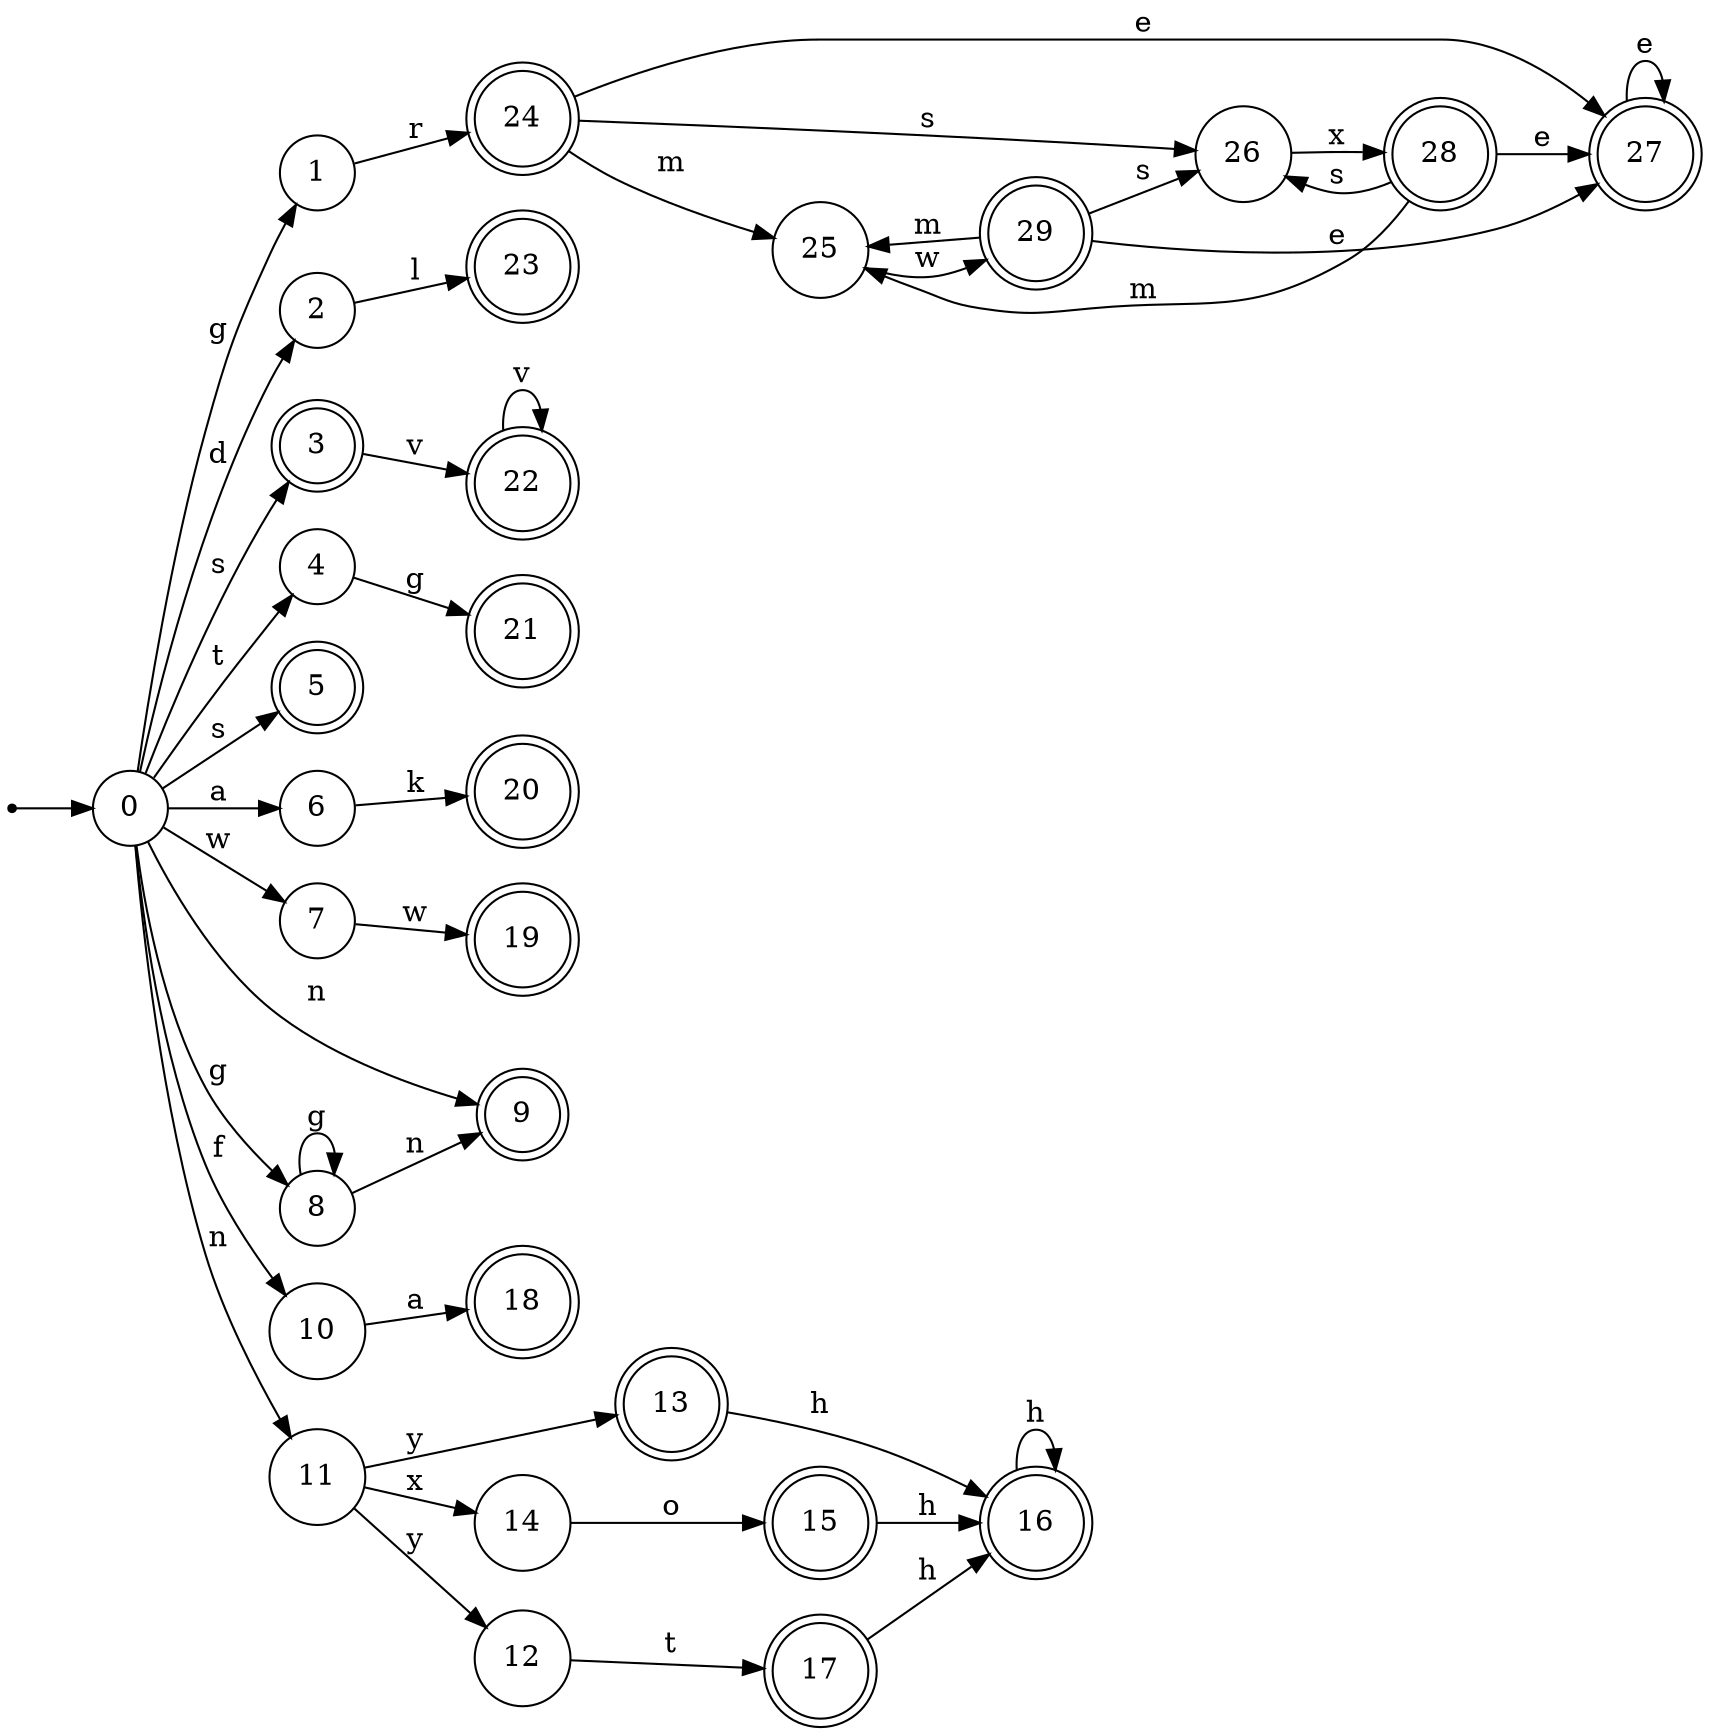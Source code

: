 digraph finite_state_machine {
rankdir=LR;
size="20,20";
node [shape = point]; "dummy0"
node [shape = circle]; "0";
"dummy0" -> "0";
node [shape = circle]; "1";
node [shape = circle]; "2";
node [shape = doublecircle]; "3";node [shape = circle]; "4";
node [shape = doublecircle]; "5";node [shape = circle]; "6";
node [shape = circle]; "7";
node [shape = circle]; "8";
node [shape = doublecircle]; "9";node [shape = circle]; "10";
node [shape = circle]; "11";
node [shape = circle]; "12";
node [shape = doublecircle]; "13";node [shape = circle]; "14";
node [shape = doublecircle]; "15";node [shape = doublecircle]; "16";node [shape = doublecircle]; "17";node [shape = doublecircle]; "18";node [shape = doublecircle]; "19";node [shape = doublecircle]; "20";node [shape = doublecircle]; "21";node [shape = doublecircle]; "22";node [shape = doublecircle]; "23";node [shape = doublecircle]; "24";node [shape = circle]; "25";
node [shape = circle]; "26";
node [shape = doublecircle]; "27";node [shape = doublecircle]; "28";node [shape = doublecircle]; "29";"0" -> "8" [label = "g"];
 "0" -> "1" [label = "g"];
 "0" -> "2" [label = "d"];
 "0" -> "3" [label = "s"];
 "0" -> "5" [label = "s"];
 "0" -> "4" [label = "t"];
 "0" -> "6" [label = "a"];
 "0" -> "7" [label = "w"];
 "0" -> "9" [label = "n"];
 "0" -> "11" [label = "n"];
 "0" -> "10" [label = "f"];
 "11" -> "12" [label = "y"];
 "11" -> "13" [label = "y"];
 "11" -> "14" [label = "x"];
 "14" -> "15" [label = "o"];
 "15" -> "16" [label = "h"];
 "16" -> "16" [label = "h"];
 "13" -> "16" [label = "h"];
 "12" -> "17" [label = "t"];
 "17" -> "16" [label = "h"];
 "10" -> "18" [label = "a"];
 "8" -> "8" [label = "g"];
 "8" -> "9" [label = "n"];
 "7" -> "19" [label = "w"];
 "6" -> "20" [label = "k"];
 "4" -> "21" [label = "g"];
 "3" -> "22" [label = "v"];
 "22" -> "22" [label = "v"];
 "2" -> "23" [label = "l"];
 "1" -> "24" [label = "r"];
 "24" -> "25" [label = "m"];
 "24" -> "26" [label = "s"];
 "24" -> "27" [label = "e"];
 "27" -> "27" [label = "e"];
 "26" -> "28" [label = "x"];
 "28" -> "26" [label = "s"];
 "28" -> "25" [label = "m"];
 "28" -> "27" [label = "e"];
 "25" -> "29" [label = "w"];
 "29" -> "25" [label = "m"];
 "29" -> "26" [label = "s"];
 "29" -> "27" [label = "e"];
 }
